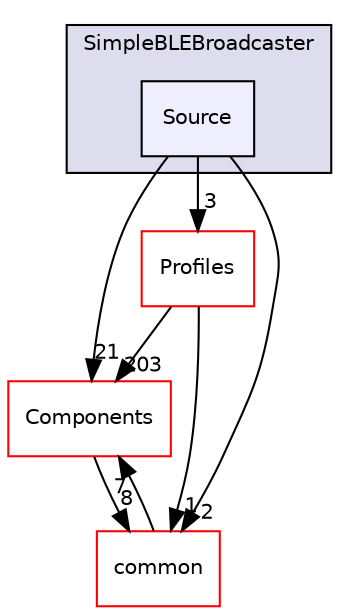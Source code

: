 digraph "C:/Work.git/ble/BLE-CC254x-1.4.0/Projects/ble/SimpleBLEBroadcaster/Source" {
  compound=true
  node [ fontsize="10", fontname="Helvetica"];
  edge [ labelfontsize="10", labelfontname="Helvetica"];
  subgraph clusterdir_a8616f1ba659bfb4675a41ea51399e74 {
    graph [ bgcolor="#ddddee", pencolor="black", label="SimpleBLEBroadcaster" fontname="Helvetica", fontsize="10", URL="dir_a8616f1ba659bfb4675a41ea51399e74.html"]
  dir_a3d66e03a219c7615c01a32a89132fdd [shape=box, label="Source", style="filled", fillcolor="#eeeeff", pencolor="black", URL="dir_a3d66e03a219c7615c01a32a89132fdd.html"];
  }
  dir_7a2b63247ca617f0e1ef727740be8a23 [shape=box label="Components" fillcolor="white" style="filled" color="red" URL="dir_7a2b63247ca617f0e1ef727740be8a23.html"];
  dir_bbf25acfb389de4a0b62fe1493a77c04 [shape=box label="Profiles" fillcolor="white" style="filled" color="red" URL="dir_bbf25acfb389de4a0b62fe1493a77c04.html"];
  dir_75d9d4b6f44aa532429bfdb05dd9374d [shape=box label="common" fillcolor="white" style="filled" color="red" URL="dir_75d9d4b6f44aa532429bfdb05dd9374d.html"];
  dir_7a2b63247ca617f0e1ef727740be8a23->dir_75d9d4b6f44aa532429bfdb05dd9374d [headlabel="8", labeldistance=1.5 headhref="dir_000001_000049.html"];
  dir_a3d66e03a219c7615c01a32a89132fdd->dir_7a2b63247ca617f0e1ef727740be8a23 [headlabel="21", labeldistance=1.5 headhref="dir_000103_000001.html"];
  dir_a3d66e03a219c7615c01a32a89132fdd->dir_bbf25acfb389de4a0b62fe1493a77c04 [headlabel="3", labeldistance=1.5 headhref="dir_000103_000078.html"];
  dir_a3d66e03a219c7615c01a32a89132fdd->dir_75d9d4b6f44aa532429bfdb05dd9374d [headlabel="2", labeldistance=1.5 headhref="dir_000103_000049.html"];
  dir_bbf25acfb389de4a0b62fe1493a77c04->dir_7a2b63247ca617f0e1ef727740be8a23 [headlabel="203", labeldistance=1.5 headhref="dir_000078_000001.html"];
  dir_bbf25acfb389de4a0b62fe1493a77c04->dir_75d9d4b6f44aa532429bfdb05dd9374d [headlabel="1", labeldistance=1.5 headhref="dir_000078_000049.html"];
  dir_75d9d4b6f44aa532429bfdb05dd9374d->dir_7a2b63247ca617f0e1ef727740be8a23 [headlabel="7", labeldistance=1.5 headhref="dir_000049_000001.html"];
}
